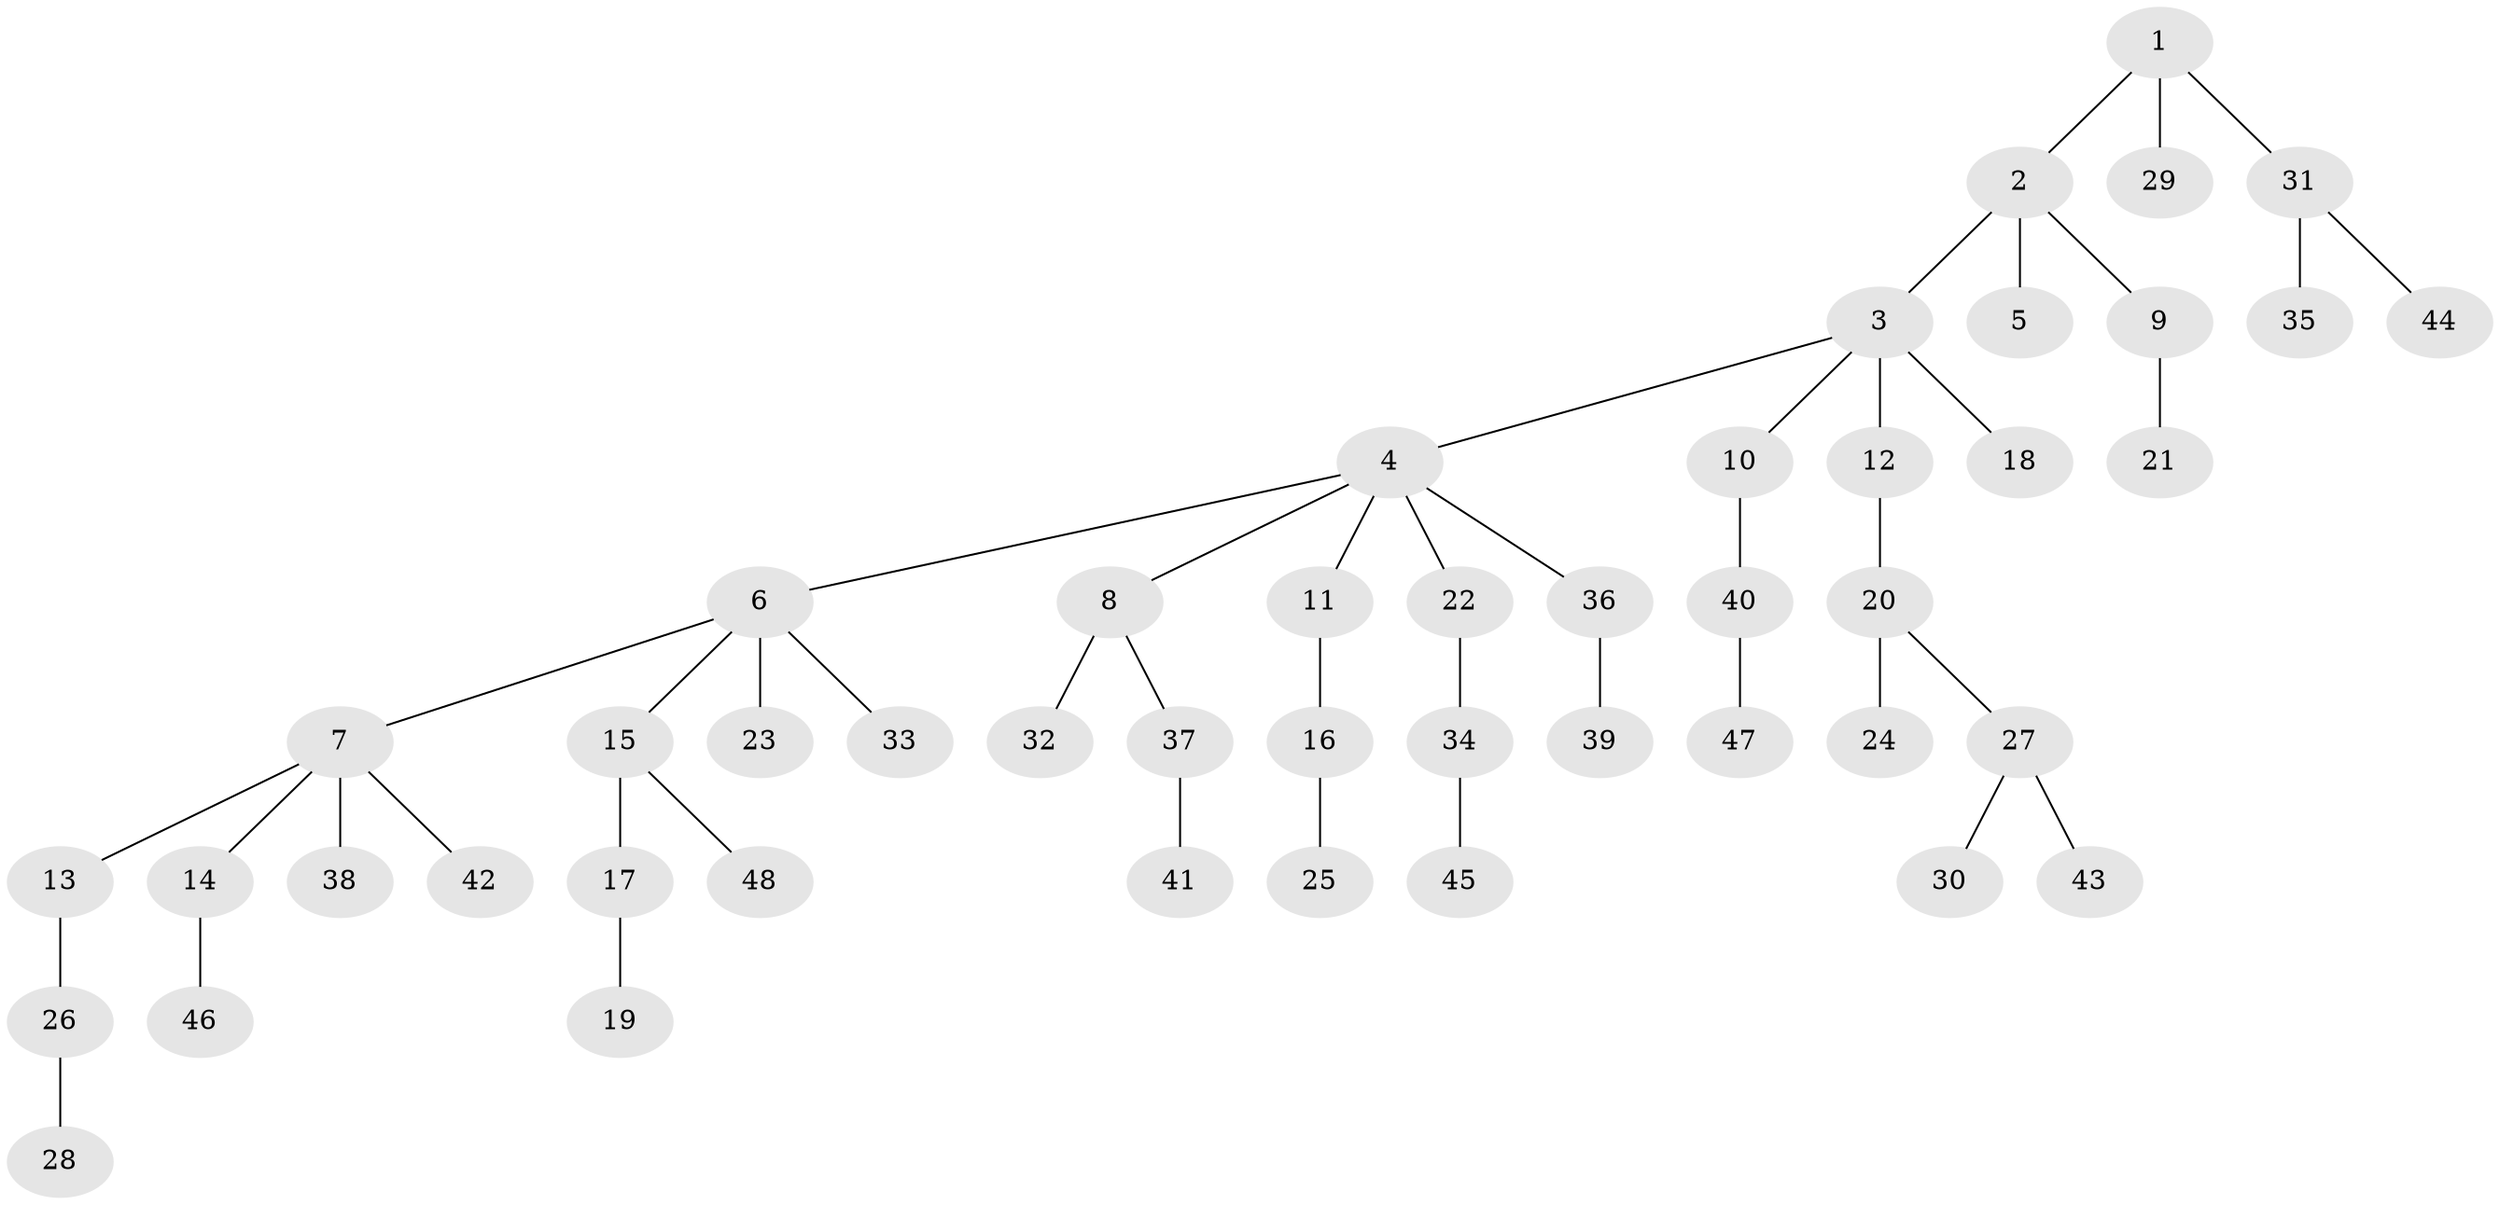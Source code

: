 // original degree distribution, {5: 0.010752688172043012, 4: 0.06451612903225806, 7: 0.021505376344086023, 3: 0.12903225806451613, 6: 0.010752688172043012, 2: 0.3010752688172043, 1: 0.46236559139784944}
// Generated by graph-tools (version 1.1) at 2025/36/03/09/25 02:36:46]
// undirected, 48 vertices, 47 edges
graph export_dot {
graph [start="1"]
  node [color=gray90,style=filled];
  1;
  2;
  3;
  4;
  5;
  6;
  7;
  8;
  9;
  10;
  11;
  12;
  13;
  14;
  15;
  16;
  17;
  18;
  19;
  20;
  21;
  22;
  23;
  24;
  25;
  26;
  27;
  28;
  29;
  30;
  31;
  32;
  33;
  34;
  35;
  36;
  37;
  38;
  39;
  40;
  41;
  42;
  43;
  44;
  45;
  46;
  47;
  48;
  1 -- 2 [weight=1.0];
  1 -- 29 [weight=2.0];
  1 -- 31 [weight=1.0];
  2 -- 3 [weight=1.0];
  2 -- 5 [weight=2.0];
  2 -- 9 [weight=1.0];
  3 -- 4 [weight=1.0];
  3 -- 10 [weight=1.0];
  3 -- 12 [weight=2.0];
  3 -- 18 [weight=1.0];
  4 -- 6 [weight=1.0];
  4 -- 8 [weight=1.0];
  4 -- 11 [weight=1.0];
  4 -- 22 [weight=1.0];
  4 -- 36 [weight=1.0];
  6 -- 7 [weight=1.0];
  6 -- 15 [weight=1.0];
  6 -- 23 [weight=1.0];
  6 -- 33 [weight=1.0];
  7 -- 13 [weight=1.0];
  7 -- 14 [weight=1.0];
  7 -- 38 [weight=1.0];
  7 -- 42 [weight=1.0];
  8 -- 32 [weight=2.0];
  8 -- 37 [weight=1.0];
  9 -- 21 [weight=1.0];
  10 -- 40 [weight=1.0];
  11 -- 16 [weight=1.0];
  12 -- 20 [weight=1.0];
  13 -- 26 [weight=1.0];
  14 -- 46 [weight=1.0];
  15 -- 17 [weight=1.0];
  15 -- 48 [weight=1.0];
  16 -- 25 [weight=2.0];
  17 -- 19 [weight=1.0];
  20 -- 24 [weight=1.0];
  20 -- 27 [weight=1.0];
  22 -- 34 [weight=1.0];
  26 -- 28 [weight=2.0];
  27 -- 30 [weight=1.0];
  27 -- 43 [weight=1.0];
  31 -- 35 [weight=1.0];
  31 -- 44 [weight=1.0];
  34 -- 45 [weight=1.0];
  36 -- 39 [weight=1.0];
  37 -- 41 [weight=1.0];
  40 -- 47 [weight=1.0];
}
